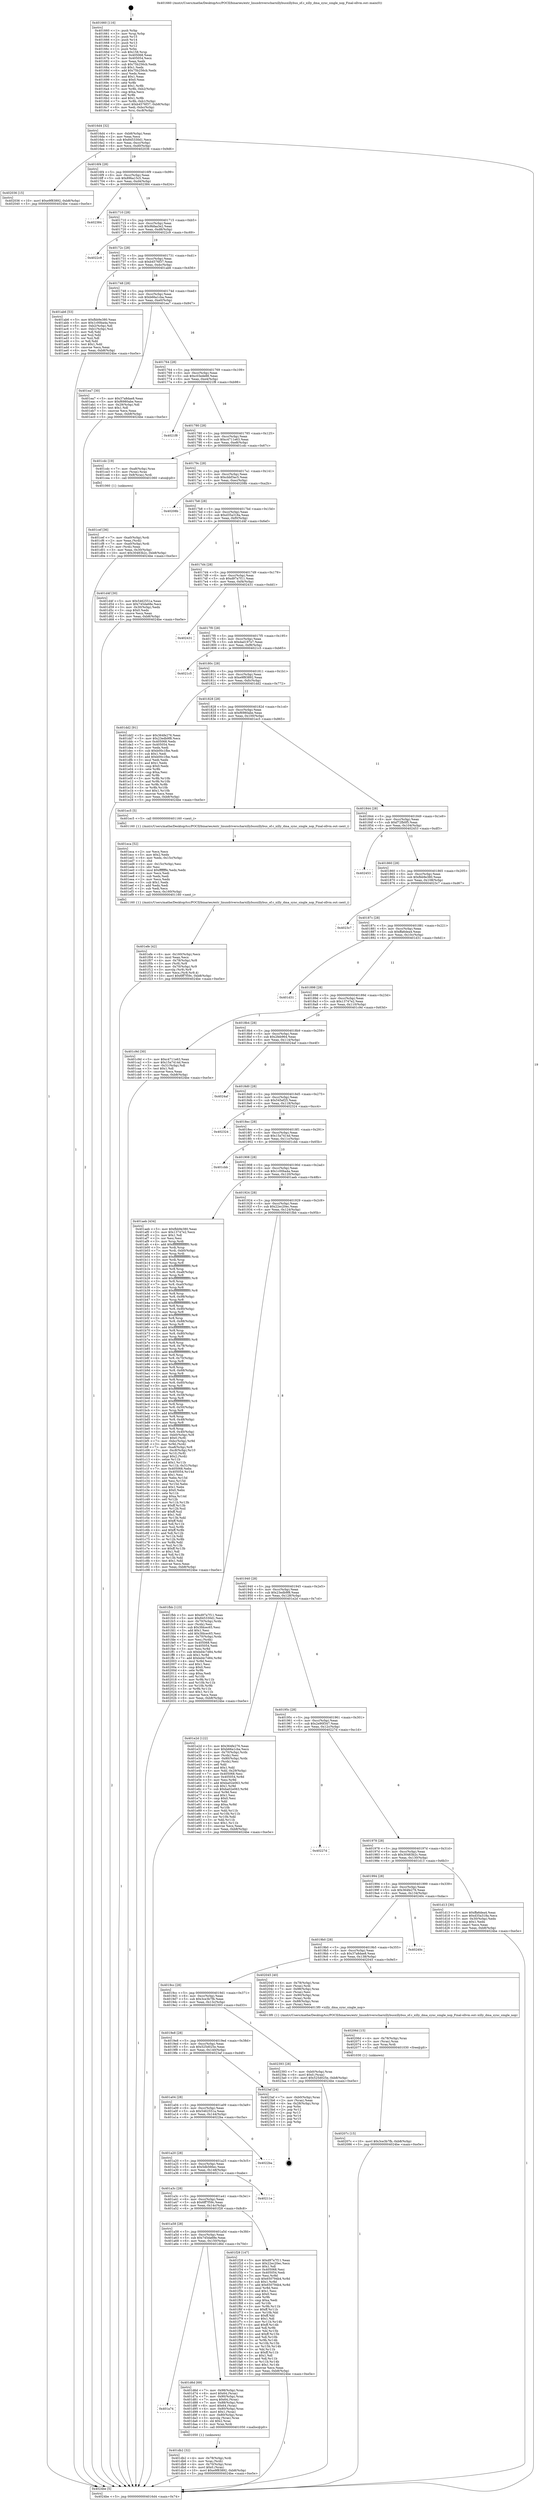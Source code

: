 digraph "0x401660" {
  label = "0x401660 (/mnt/c/Users/mathe/Desktop/tcc/POCII/binaries/extr_linuxdriverscharxillybusxillybus_of.c_xilly_dma_sync_single_nop_Final-ollvm.out::main(0))"
  labelloc = "t"
  node[shape=record]

  Entry [label="",width=0.3,height=0.3,shape=circle,fillcolor=black,style=filled]
  "0x4016d4" [label="{
     0x4016d4 [32]\l
     | [instrs]\l
     &nbsp;&nbsp;0x4016d4 \<+6\>: mov -0xb8(%rbp),%eax\l
     &nbsp;&nbsp;0x4016da \<+2\>: mov %eax,%ecx\l
     &nbsp;&nbsp;0x4016dc \<+6\>: sub $0x845330d1,%ecx\l
     &nbsp;&nbsp;0x4016e2 \<+6\>: mov %eax,-0xcc(%rbp)\l
     &nbsp;&nbsp;0x4016e8 \<+6\>: mov %ecx,-0xd0(%rbp)\l
     &nbsp;&nbsp;0x4016ee \<+6\>: je 0000000000402036 \<main+0x9d6\>\l
  }"]
  "0x402036" [label="{
     0x402036 [15]\l
     | [instrs]\l
     &nbsp;&nbsp;0x402036 \<+10\>: movl $0xe9f83892,-0xb8(%rbp)\l
     &nbsp;&nbsp;0x402040 \<+5\>: jmp 00000000004024be \<main+0xe5e\>\l
  }"]
  "0x4016f4" [label="{
     0x4016f4 [28]\l
     | [instrs]\l
     &nbsp;&nbsp;0x4016f4 \<+5\>: jmp 00000000004016f9 \<main+0x99\>\l
     &nbsp;&nbsp;0x4016f9 \<+6\>: mov -0xcc(%rbp),%eax\l
     &nbsp;&nbsp;0x4016ff \<+5\>: sub $0x89ba15c5,%eax\l
     &nbsp;&nbsp;0x401704 \<+6\>: mov %eax,-0xd4(%rbp)\l
     &nbsp;&nbsp;0x40170a \<+6\>: je 0000000000402384 \<main+0xd24\>\l
  }"]
  Exit [label="",width=0.3,height=0.3,shape=circle,fillcolor=black,style=filled,peripheries=2]
  "0x402384" [label="{
     0x402384\l
  }", style=dashed]
  "0x401710" [label="{
     0x401710 [28]\l
     | [instrs]\l
     &nbsp;&nbsp;0x401710 \<+5\>: jmp 0000000000401715 \<main+0xb5\>\l
     &nbsp;&nbsp;0x401715 \<+6\>: mov -0xcc(%rbp),%eax\l
     &nbsp;&nbsp;0x40171b \<+5\>: sub $0x9bfaa3e2,%eax\l
     &nbsp;&nbsp;0x401720 \<+6\>: mov %eax,-0xd8(%rbp)\l
     &nbsp;&nbsp;0x401726 \<+6\>: je 00000000004022c9 \<main+0xc69\>\l
  }"]
  "0x40207c" [label="{
     0x40207c [15]\l
     | [instrs]\l
     &nbsp;&nbsp;0x40207c \<+10\>: movl $0x3ce3b7fb,-0xb8(%rbp)\l
     &nbsp;&nbsp;0x402086 \<+5\>: jmp 00000000004024be \<main+0xe5e\>\l
  }"]
  "0x4022c9" [label="{
     0x4022c9\l
  }", style=dashed]
  "0x40172c" [label="{
     0x40172c [28]\l
     | [instrs]\l
     &nbsp;&nbsp;0x40172c \<+5\>: jmp 0000000000401731 \<main+0xd1\>\l
     &nbsp;&nbsp;0x401731 \<+6\>: mov -0xcc(%rbp),%eax\l
     &nbsp;&nbsp;0x401737 \<+5\>: sub $0xb4576f37,%eax\l
     &nbsp;&nbsp;0x40173c \<+6\>: mov %eax,-0xdc(%rbp)\l
     &nbsp;&nbsp;0x401742 \<+6\>: je 0000000000401ab6 \<main+0x456\>\l
  }"]
  "0x40206d" [label="{
     0x40206d [15]\l
     | [instrs]\l
     &nbsp;&nbsp;0x40206d \<+4\>: mov -0x78(%rbp),%rax\l
     &nbsp;&nbsp;0x402071 \<+3\>: mov (%rax),%rax\l
     &nbsp;&nbsp;0x402074 \<+3\>: mov %rax,%rdi\l
     &nbsp;&nbsp;0x402077 \<+5\>: call 0000000000401030 \<free@plt\>\l
     | [calls]\l
     &nbsp;&nbsp;0x401030 \{1\} (unknown)\l
  }"]
  "0x401ab6" [label="{
     0x401ab6 [53]\l
     | [instrs]\l
     &nbsp;&nbsp;0x401ab6 \<+5\>: mov $0xfbb9e380,%eax\l
     &nbsp;&nbsp;0x401abb \<+5\>: mov $0x1c00ba4a,%ecx\l
     &nbsp;&nbsp;0x401ac0 \<+6\>: mov -0xb2(%rbp),%dl\l
     &nbsp;&nbsp;0x401ac6 \<+7\>: mov -0xb1(%rbp),%sil\l
     &nbsp;&nbsp;0x401acd \<+3\>: mov %dl,%dil\l
     &nbsp;&nbsp;0x401ad0 \<+3\>: and %sil,%dil\l
     &nbsp;&nbsp;0x401ad3 \<+3\>: xor %sil,%dl\l
     &nbsp;&nbsp;0x401ad6 \<+3\>: or %dl,%dil\l
     &nbsp;&nbsp;0x401ad9 \<+4\>: test $0x1,%dil\l
     &nbsp;&nbsp;0x401add \<+3\>: cmovne %ecx,%eax\l
     &nbsp;&nbsp;0x401ae0 \<+6\>: mov %eax,-0xb8(%rbp)\l
     &nbsp;&nbsp;0x401ae6 \<+5\>: jmp 00000000004024be \<main+0xe5e\>\l
  }"]
  "0x401748" [label="{
     0x401748 [28]\l
     | [instrs]\l
     &nbsp;&nbsp;0x401748 \<+5\>: jmp 000000000040174d \<main+0xed\>\l
     &nbsp;&nbsp;0x40174d \<+6\>: mov -0xcc(%rbp),%eax\l
     &nbsp;&nbsp;0x401753 \<+5\>: sub $0xb66a1cba,%eax\l
     &nbsp;&nbsp;0x401758 \<+6\>: mov %eax,-0xe0(%rbp)\l
     &nbsp;&nbsp;0x40175e \<+6\>: je 0000000000401ea7 \<main+0x847\>\l
  }"]
  "0x4024be" [label="{
     0x4024be [5]\l
     | [instrs]\l
     &nbsp;&nbsp;0x4024be \<+5\>: jmp 00000000004016d4 \<main+0x74\>\l
  }"]
  "0x401660" [label="{
     0x401660 [116]\l
     | [instrs]\l
     &nbsp;&nbsp;0x401660 \<+1\>: push %rbp\l
     &nbsp;&nbsp;0x401661 \<+3\>: mov %rsp,%rbp\l
     &nbsp;&nbsp;0x401664 \<+2\>: push %r15\l
     &nbsp;&nbsp;0x401666 \<+2\>: push %r14\l
     &nbsp;&nbsp;0x401668 \<+2\>: push %r13\l
     &nbsp;&nbsp;0x40166a \<+2\>: push %r12\l
     &nbsp;&nbsp;0x40166c \<+1\>: push %rbx\l
     &nbsp;&nbsp;0x40166d \<+7\>: sub $0x158,%rsp\l
     &nbsp;&nbsp;0x401674 \<+7\>: mov 0x405068,%eax\l
     &nbsp;&nbsp;0x40167b \<+7\>: mov 0x405054,%ecx\l
     &nbsp;&nbsp;0x401682 \<+2\>: mov %eax,%edx\l
     &nbsp;&nbsp;0x401684 \<+6\>: sub $0x75b256cb,%edx\l
     &nbsp;&nbsp;0x40168a \<+3\>: sub $0x1,%edx\l
     &nbsp;&nbsp;0x40168d \<+6\>: add $0x75b256cb,%edx\l
     &nbsp;&nbsp;0x401693 \<+3\>: imul %edx,%eax\l
     &nbsp;&nbsp;0x401696 \<+3\>: and $0x1,%eax\l
     &nbsp;&nbsp;0x401699 \<+3\>: cmp $0x0,%eax\l
     &nbsp;&nbsp;0x40169c \<+4\>: sete %r8b\l
     &nbsp;&nbsp;0x4016a0 \<+4\>: and $0x1,%r8b\l
     &nbsp;&nbsp;0x4016a4 \<+7\>: mov %r8b,-0xb2(%rbp)\l
     &nbsp;&nbsp;0x4016ab \<+3\>: cmp $0xa,%ecx\l
     &nbsp;&nbsp;0x4016ae \<+4\>: setl %r8b\l
     &nbsp;&nbsp;0x4016b2 \<+4\>: and $0x1,%r8b\l
     &nbsp;&nbsp;0x4016b6 \<+7\>: mov %r8b,-0xb1(%rbp)\l
     &nbsp;&nbsp;0x4016bd \<+10\>: movl $0xb4576f37,-0xb8(%rbp)\l
     &nbsp;&nbsp;0x4016c7 \<+6\>: mov %edi,-0xbc(%rbp)\l
     &nbsp;&nbsp;0x4016cd \<+7\>: mov %rsi,-0xc8(%rbp)\l
  }"]
  "0x401efe" [label="{
     0x401efe [42]\l
     | [instrs]\l
     &nbsp;&nbsp;0x401efe \<+6\>: mov -0x160(%rbp),%ecx\l
     &nbsp;&nbsp;0x401f04 \<+3\>: imul %eax,%ecx\l
     &nbsp;&nbsp;0x401f07 \<+4\>: mov -0x78(%rbp),%r8\l
     &nbsp;&nbsp;0x401f0b \<+3\>: mov (%r8),%r8\l
     &nbsp;&nbsp;0x401f0e \<+4\>: mov -0x70(%rbp),%r9\l
     &nbsp;&nbsp;0x401f12 \<+3\>: movslq (%r9),%r9\l
     &nbsp;&nbsp;0x401f15 \<+4\>: mov %ecx,(%r8,%r9,4)\l
     &nbsp;&nbsp;0x401f19 \<+10\>: movl $0x6ff7f59c,-0xb8(%rbp)\l
     &nbsp;&nbsp;0x401f23 \<+5\>: jmp 00000000004024be \<main+0xe5e\>\l
  }"]
  "0x401ea7" [label="{
     0x401ea7 [30]\l
     | [instrs]\l
     &nbsp;&nbsp;0x401ea7 \<+5\>: mov $0x37a8dae8,%eax\l
     &nbsp;&nbsp;0x401eac \<+5\>: mov $0xf6980abe,%ecx\l
     &nbsp;&nbsp;0x401eb1 \<+3\>: mov -0x29(%rbp),%dl\l
     &nbsp;&nbsp;0x401eb4 \<+3\>: test $0x1,%dl\l
     &nbsp;&nbsp;0x401eb7 \<+3\>: cmovne %ecx,%eax\l
     &nbsp;&nbsp;0x401eba \<+6\>: mov %eax,-0xb8(%rbp)\l
     &nbsp;&nbsp;0x401ec0 \<+5\>: jmp 00000000004024be \<main+0xe5e\>\l
  }"]
  "0x401764" [label="{
     0x401764 [28]\l
     | [instrs]\l
     &nbsp;&nbsp;0x401764 \<+5\>: jmp 0000000000401769 \<main+0x109\>\l
     &nbsp;&nbsp;0x401769 \<+6\>: mov -0xcc(%rbp),%eax\l
     &nbsp;&nbsp;0x40176f \<+5\>: sub $0xc03ede88,%eax\l
     &nbsp;&nbsp;0x401774 \<+6\>: mov %eax,-0xe4(%rbp)\l
     &nbsp;&nbsp;0x40177a \<+6\>: je 00000000004021f8 \<main+0xb98\>\l
  }"]
  "0x401eca" [label="{
     0x401eca [52]\l
     | [instrs]\l
     &nbsp;&nbsp;0x401eca \<+2\>: xor %ecx,%ecx\l
     &nbsp;&nbsp;0x401ecc \<+5\>: mov $0x2,%edx\l
     &nbsp;&nbsp;0x401ed1 \<+6\>: mov %edx,-0x15c(%rbp)\l
     &nbsp;&nbsp;0x401ed7 \<+1\>: cltd\l
     &nbsp;&nbsp;0x401ed8 \<+6\>: mov -0x15c(%rbp),%esi\l
     &nbsp;&nbsp;0x401ede \<+2\>: idiv %esi\l
     &nbsp;&nbsp;0x401ee0 \<+6\>: imul $0xfffffffe,%edx,%edx\l
     &nbsp;&nbsp;0x401ee6 \<+2\>: mov %ecx,%edi\l
     &nbsp;&nbsp;0x401ee8 \<+2\>: sub %edx,%edi\l
     &nbsp;&nbsp;0x401eea \<+2\>: mov %ecx,%edx\l
     &nbsp;&nbsp;0x401eec \<+3\>: sub $0x1,%edx\l
     &nbsp;&nbsp;0x401eef \<+2\>: add %edx,%edi\l
     &nbsp;&nbsp;0x401ef1 \<+2\>: sub %edi,%ecx\l
     &nbsp;&nbsp;0x401ef3 \<+6\>: mov %ecx,-0x160(%rbp)\l
     &nbsp;&nbsp;0x401ef9 \<+5\>: call 0000000000401160 \<next_i\>\l
     | [calls]\l
     &nbsp;&nbsp;0x401160 \{1\} (/mnt/c/Users/mathe/Desktop/tcc/POCII/binaries/extr_linuxdriverscharxillybusxillybus_of.c_xilly_dma_sync_single_nop_Final-ollvm.out::next_i)\l
  }"]
  "0x4021f8" [label="{
     0x4021f8\l
  }", style=dashed]
  "0x401780" [label="{
     0x401780 [28]\l
     | [instrs]\l
     &nbsp;&nbsp;0x401780 \<+5\>: jmp 0000000000401785 \<main+0x125\>\l
     &nbsp;&nbsp;0x401785 \<+6\>: mov -0xcc(%rbp),%eax\l
     &nbsp;&nbsp;0x40178b \<+5\>: sub $0xc4711e63,%eax\l
     &nbsp;&nbsp;0x401790 \<+6\>: mov %eax,-0xe8(%rbp)\l
     &nbsp;&nbsp;0x401796 \<+6\>: je 0000000000401cdc \<main+0x67c\>\l
  }"]
  "0x401db2" [label="{
     0x401db2 [32]\l
     | [instrs]\l
     &nbsp;&nbsp;0x401db2 \<+4\>: mov -0x78(%rbp),%rdi\l
     &nbsp;&nbsp;0x401db6 \<+3\>: mov %rax,(%rdi)\l
     &nbsp;&nbsp;0x401db9 \<+4\>: mov -0x70(%rbp),%rax\l
     &nbsp;&nbsp;0x401dbd \<+6\>: movl $0x0,(%rax)\l
     &nbsp;&nbsp;0x401dc3 \<+10\>: movl $0xe9f83892,-0xb8(%rbp)\l
     &nbsp;&nbsp;0x401dcd \<+5\>: jmp 00000000004024be \<main+0xe5e\>\l
  }"]
  "0x401cdc" [label="{
     0x401cdc [19]\l
     | [instrs]\l
     &nbsp;&nbsp;0x401cdc \<+7\>: mov -0xa8(%rbp),%rax\l
     &nbsp;&nbsp;0x401ce3 \<+3\>: mov (%rax),%rax\l
     &nbsp;&nbsp;0x401ce6 \<+4\>: mov 0x8(%rax),%rdi\l
     &nbsp;&nbsp;0x401cea \<+5\>: call 0000000000401060 \<atoi@plt\>\l
     | [calls]\l
     &nbsp;&nbsp;0x401060 \{1\} (unknown)\l
  }"]
  "0x40179c" [label="{
     0x40179c [28]\l
     | [instrs]\l
     &nbsp;&nbsp;0x40179c \<+5\>: jmp 00000000004017a1 \<main+0x141\>\l
     &nbsp;&nbsp;0x4017a1 \<+6\>: mov -0xcc(%rbp),%eax\l
     &nbsp;&nbsp;0x4017a7 \<+5\>: sub $0xcbbf3ac5,%eax\l
     &nbsp;&nbsp;0x4017ac \<+6\>: mov %eax,-0xec(%rbp)\l
     &nbsp;&nbsp;0x4017b2 \<+6\>: je 000000000040208b \<main+0xa2b\>\l
  }"]
  "0x401a74" [label="{
     0x401a74\l
  }", style=dashed]
  "0x40208b" [label="{
     0x40208b\l
  }", style=dashed]
  "0x4017b8" [label="{
     0x4017b8 [28]\l
     | [instrs]\l
     &nbsp;&nbsp;0x4017b8 \<+5\>: jmp 00000000004017bd \<main+0x15d\>\l
     &nbsp;&nbsp;0x4017bd \<+6\>: mov -0xcc(%rbp),%eax\l
     &nbsp;&nbsp;0x4017c3 \<+5\>: sub $0xd35a318a,%eax\l
     &nbsp;&nbsp;0x4017c8 \<+6\>: mov %eax,-0xf0(%rbp)\l
     &nbsp;&nbsp;0x4017ce \<+6\>: je 0000000000401d4f \<main+0x6ef\>\l
  }"]
  "0x401d6d" [label="{
     0x401d6d [69]\l
     | [instrs]\l
     &nbsp;&nbsp;0x401d6d \<+7\>: mov -0x98(%rbp),%rax\l
     &nbsp;&nbsp;0x401d74 \<+6\>: movl $0x64,(%rax)\l
     &nbsp;&nbsp;0x401d7a \<+7\>: mov -0x90(%rbp),%rax\l
     &nbsp;&nbsp;0x401d81 \<+7\>: movq $0x64,(%rax)\l
     &nbsp;&nbsp;0x401d88 \<+7\>: mov -0x88(%rbp),%rax\l
     &nbsp;&nbsp;0x401d8f \<+6\>: movl $0x64,(%rax)\l
     &nbsp;&nbsp;0x401d95 \<+4\>: mov -0x80(%rbp),%rax\l
     &nbsp;&nbsp;0x401d99 \<+6\>: movl $0x1,(%rax)\l
     &nbsp;&nbsp;0x401d9f \<+4\>: mov -0x80(%rbp),%rax\l
     &nbsp;&nbsp;0x401da3 \<+3\>: movslq (%rax),%rax\l
     &nbsp;&nbsp;0x401da6 \<+4\>: shl $0x2,%rax\l
     &nbsp;&nbsp;0x401daa \<+3\>: mov %rax,%rdi\l
     &nbsp;&nbsp;0x401dad \<+5\>: call 0000000000401050 \<malloc@plt\>\l
     | [calls]\l
     &nbsp;&nbsp;0x401050 \{1\} (unknown)\l
  }"]
  "0x401d4f" [label="{
     0x401d4f [30]\l
     | [instrs]\l
     &nbsp;&nbsp;0x401d4f \<+5\>: mov $0x5462551a,%eax\l
     &nbsp;&nbsp;0x401d54 \<+5\>: mov $0x745da68e,%ecx\l
     &nbsp;&nbsp;0x401d59 \<+3\>: mov -0x30(%rbp),%edx\l
     &nbsp;&nbsp;0x401d5c \<+3\>: cmp $0x0,%edx\l
     &nbsp;&nbsp;0x401d5f \<+3\>: cmove %ecx,%eax\l
     &nbsp;&nbsp;0x401d62 \<+6\>: mov %eax,-0xb8(%rbp)\l
     &nbsp;&nbsp;0x401d68 \<+5\>: jmp 00000000004024be \<main+0xe5e\>\l
  }"]
  "0x4017d4" [label="{
     0x4017d4 [28]\l
     | [instrs]\l
     &nbsp;&nbsp;0x4017d4 \<+5\>: jmp 00000000004017d9 \<main+0x179\>\l
     &nbsp;&nbsp;0x4017d9 \<+6\>: mov -0xcc(%rbp),%eax\l
     &nbsp;&nbsp;0x4017df \<+5\>: sub $0xd97a7f11,%eax\l
     &nbsp;&nbsp;0x4017e4 \<+6\>: mov %eax,-0xf4(%rbp)\l
     &nbsp;&nbsp;0x4017ea \<+6\>: je 0000000000402431 \<main+0xdd1\>\l
  }"]
  "0x401a58" [label="{
     0x401a58 [28]\l
     | [instrs]\l
     &nbsp;&nbsp;0x401a58 \<+5\>: jmp 0000000000401a5d \<main+0x3fd\>\l
     &nbsp;&nbsp;0x401a5d \<+6\>: mov -0xcc(%rbp),%eax\l
     &nbsp;&nbsp;0x401a63 \<+5\>: sub $0x745da68e,%eax\l
     &nbsp;&nbsp;0x401a68 \<+6\>: mov %eax,-0x150(%rbp)\l
     &nbsp;&nbsp;0x401a6e \<+6\>: je 0000000000401d6d \<main+0x70d\>\l
  }"]
  "0x402431" [label="{
     0x402431\l
  }", style=dashed]
  "0x4017f0" [label="{
     0x4017f0 [28]\l
     | [instrs]\l
     &nbsp;&nbsp;0x4017f0 \<+5\>: jmp 00000000004017f5 \<main+0x195\>\l
     &nbsp;&nbsp;0x4017f5 \<+6\>: mov -0xcc(%rbp),%eax\l
     &nbsp;&nbsp;0x4017fb \<+5\>: sub $0xdad197e7,%eax\l
     &nbsp;&nbsp;0x401800 \<+6\>: mov %eax,-0xf8(%rbp)\l
     &nbsp;&nbsp;0x401806 \<+6\>: je 00000000004021c5 \<main+0xb65\>\l
  }"]
  "0x401f28" [label="{
     0x401f28 [147]\l
     | [instrs]\l
     &nbsp;&nbsp;0x401f28 \<+5\>: mov $0xd97a7f11,%eax\l
     &nbsp;&nbsp;0x401f2d \<+5\>: mov $0x22ec20ec,%ecx\l
     &nbsp;&nbsp;0x401f32 \<+2\>: mov $0x1,%dl\l
     &nbsp;&nbsp;0x401f34 \<+7\>: mov 0x405068,%esi\l
     &nbsp;&nbsp;0x401f3b \<+7\>: mov 0x405054,%edi\l
     &nbsp;&nbsp;0x401f42 \<+3\>: mov %esi,%r8d\l
     &nbsp;&nbsp;0x401f45 \<+7\>: sub $0x650794b4,%r8d\l
     &nbsp;&nbsp;0x401f4c \<+4\>: sub $0x1,%r8d\l
     &nbsp;&nbsp;0x401f50 \<+7\>: add $0x650794b4,%r8d\l
     &nbsp;&nbsp;0x401f57 \<+4\>: imul %r8d,%esi\l
     &nbsp;&nbsp;0x401f5b \<+3\>: and $0x1,%esi\l
     &nbsp;&nbsp;0x401f5e \<+3\>: cmp $0x0,%esi\l
     &nbsp;&nbsp;0x401f61 \<+4\>: sete %r9b\l
     &nbsp;&nbsp;0x401f65 \<+3\>: cmp $0xa,%edi\l
     &nbsp;&nbsp;0x401f68 \<+4\>: setl %r10b\l
     &nbsp;&nbsp;0x401f6c \<+3\>: mov %r9b,%r11b\l
     &nbsp;&nbsp;0x401f6f \<+4\>: xor $0xff,%r11b\l
     &nbsp;&nbsp;0x401f73 \<+3\>: mov %r10b,%bl\l
     &nbsp;&nbsp;0x401f76 \<+3\>: xor $0xff,%bl\l
     &nbsp;&nbsp;0x401f79 \<+3\>: xor $0x1,%dl\l
     &nbsp;&nbsp;0x401f7c \<+3\>: mov %r11b,%r14b\l
     &nbsp;&nbsp;0x401f7f \<+4\>: and $0xff,%r14b\l
     &nbsp;&nbsp;0x401f83 \<+3\>: and %dl,%r9b\l
     &nbsp;&nbsp;0x401f86 \<+3\>: mov %bl,%r15b\l
     &nbsp;&nbsp;0x401f89 \<+4\>: and $0xff,%r15b\l
     &nbsp;&nbsp;0x401f8d \<+3\>: and %dl,%r10b\l
     &nbsp;&nbsp;0x401f90 \<+3\>: or %r9b,%r14b\l
     &nbsp;&nbsp;0x401f93 \<+3\>: or %r10b,%r15b\l
     &nbsp;&nbsp;0x401f96 \<+3\>: xor %r15b,%r14b\l
     &nbsp;&nbsp;0x401f99 \<+3\>: or %bl,%r11b\l
     &nbsp;&nbsp;0x401f9c \<+4\>: xor $0xff,%r11b\l
     &nbsp;&nbsp;0x401fa0 \<+3\>: or $0x1,%dl\l
     &nbsp;&nbsp;0x401fa3 \<+3\>: and %dl,%r11b\l
     &nbsp;&nbsp;0x401fa6 \<+3\>: or %r11b,%r14b\l
     &nbsp;&nbsp;0x401fa9 \<+4\>: test $0x1,%r14b\l
     &nbsp;&nbsp;0x401fad \<+3\>: cmovne %ecx,%eax\l
     &nbsp;&nbsp;0x401fb0 \<+6\>: mov %eax,-0xb8(%rbp)\l
     &nbsp;&nbsp;0x401fb6 \<+5\>: jmp 00000000004024be \<main+0xe5e\>\l
  }"]
  "0x4021c5" [label="{
     0x4021c5\l
  }", style=dashed]
  "0x40180c" [label="{
     0x40180c [28]\l
     | [instrs]\l
     &nbsp;&nbsp;0x40180c \<+5\>: jmp 0000000000401811 \<main+0x1b1\>\l
     &nbsp;&nbsp;0x401811 \<+6\>: mov -0xcc(%rbp),%eax\l
     &nbsp;&nbsp;0x401817 \<+5\>: sub $0xe9f83892,%eax\l
     &nbsp;&nbsp;0x40181c \<+6\>: mov %eax,-0xfc(%rbp)\l
     &nbsp;&nbsp;0x401822 \<+6\>: je 0000000000401dd2 \<main+0x772\>\l
  }"]
  "0x401a3c" [label="{
     0x401a3c [28]\l
     | [instrs]\l
     &nbsp;&nbsp;0x401a3c \<+5\>: jmp 0000000000401a41 \<main+0x3e1\>\l
     &nbsp;&nbsp;0x401a41 \<+6\>: mov -0xcc(%rbp),%eax\l
     &nbsp;&nbsp;0x401a47 \<+5\>: sub $0x6ff7f59c,%eax\l
     &nbsp;&nbsp;0x401a4c \<+6\>: mov %eax,-0x14c(%rbp)\l
     &nbsp;&nbsp;0x401a52 \<+6\>: je 0000000000401f28 \<main+0x8c8\>\l
  }"]
  "0x401dd2" [label="{
     0x401dd2 [91]\l
     | [instrs]\l
     &nbsp;&nbsp;0x401dd2 \<+5\>: mov $0x364fe276,%eax\l
     &nbsp;&nbsp;0x401dd7 \<+5\>: mov $0x23edb9f8,%ecx\l
     &nbsp;&nbsp;0x401ddc \<+7\>: mov 0x405068,%edx\l
     &nbsp;&nbsp;0x401de3 \<+7\>: mov 0x405054,%esi\l
     &nbsp;&nbsp;0x401dea \<+2\>: mov %edx,%edi\l
     &nbsp;&nbsp;0x401dec \<+6\>: sub $0xb00c1fbe,%edi\l
     &nbsp;&nbsp;0x401df2 \<+3\>: sub $0x1,%edi\l
     &nbsp;&nbsp;0x401df5 \<+6\>: add $0xb00c1fbe,%edi\l
     &nbsp;&nbsp;0x401dfb \<+3\>: imul %edi,%edx\l
     &nbsp;&nbsp;0x401dfe \<+3\>: and $0x1,%edx\l
     &nbsp;&nbsp;0x401e01 \<+3\>: cmp $0x0,%edx\l
     &nbsp;&nbsp;0x401e04 \<+4\>: sete %r8b\l
     &nbsp;&nbsp;0x401e08 \<+3\>: cmp $0xa,%esi\l
     &nbsp;&nbsp;0x401e0b \<+4\>: setl %r9b\l
     &nbsp;&nbsp;0x401e0f \<+3\>: mov %r8b,%r10b\l
     &nbsp;&nbsp;0x401e12 \<+3\>: and %r9b,%r10b\l
     &nbsp;&nbsp;0x401e15 \<+3\>: xor %r9b,%r8b\l
     &nbsp;&nbsp;0x401e18 \<+3\>: or %r8b,%r10b\l
     &nbsp;&nbsp;0x401e1b \<+4\>: test $0x1,%r10b\l
     &nbsp;&nbsp;0x401e1f \<+3\>: cmovne %ecx,%eax\l
     &nbsp;&nbsp;0x401e22 \<+6\>: mov %eax,-0xb8(%rbp)\l
     &nbsp;&nbsp;0x401e28 \<+5\>: jmp 00000000004024be \<main+0xe5e\>\l
  }"]
  "0x401828" [label="{
     0x401828 [28]\l
     | [instrs]\l
     &nbsp;&nbsp;0x401828 \<+5\>: jmp 000000000040182d \<main+0x1cd\>\l
     &nbsp;&nbsp;0x40182d \<+6\>: mov -0xcc(%rbp),%eax\l
     &nbsp;&nbsp;0x401833 \<+5\>: sub $0xf6980abe,%eax\l
     &nbsp;&nbsp;0x401838 \<+6\>: mov %eax,-0x100(%rbp)\l
     &nbsp;&nbsp;0x40183e \<+6\>: je 0000000000401ec5 \<main+0x865\>\l
  }"]
  "0x40211e" [label="{
     0x40211e\l
  }", style=dashed]
  "0x401ec5" [label="{
     0x401ec5 [5]\l
     | [instrs]\l
     &nbsp;&nbsp;0x401ec5 \<+5\>: call 0000000000401160 \<next_i\>\l
     | [calls]\l
     &nbsp;&nbsp;0x401160 \{1\} (/mnt/c/Users/mathe/Desktop/tcc/POCII/binaries/extr_linuxdriverscharxillybusxillybus_of.c_xilly_dma_sync_single_nop_Final-ollvm.out::next_i)\l
  }"]
  "0x401844" [label="{
     0x401844 [28]\l
     | [instrs]\l
     &nbsp;&nbsp;0x401844 \<+5\>: jmp 0000000000401849 \<main+0x1e9\>\l
     &nbsp;&nbsp;0x401849 \<+6\>: mov -0xcc(%rbp),%eax\l
     &nbsp;&nbsp;0x40184f \<+5\>: sub $0xf72fb0f5,%eax\l
     &nbsp;&nbsp;0x401854 \<+6\>: mov %eax,-0x104(%rbp)\l
     &nbsp;&nbsp;0x40185a \<+6\>: je 0000000000402453 \<main+0xdf3\>\l
  }"]
  "0x401a20" [label="{
     0x401a20 [28]\l
     | [instrs]\l
     &nbsp;&nbsp;0x401a20 \<+5\>: jmp 0000000000401a25 \<main+0x3c5\>\l
     &nbsp;&nbsp;0x401a25 \<+6\>: mov -0xcc(%rbp),%eax\l
     &nbsp;&nbsp;0x401a2b \<+5\>: sub $0x5db566ec,%eax\l
     &nbsp;&nbsp;0x401a30 \<+6\>: mov %eax,-0x148(%rbp)\l
     &nbsp;&nbsp;0x401a36 \<+6\>: je 000000000040211e \<main+0xabe\>\l
  }"]
  "0x402453" [label="{
     0x402453\l
  }", style=dashed]
  "0x401860" [label="{
     0x401860 [28]\l
     | [instrs]\l
     &nbsp;&nbsp;0x401860 \<+5\>: jmp 0000000000401865 \<main+0x205\>\l
     &nbsp;&nbsp;0x401865 \<+6\>: mov -0xcc(%rbp),%eax\l
     &nbsp;&nbsp;0x40186b \<+5\>: sub $0xfbb9e380,%eax\l
     &nbsp;&nbsp;0x401870 \<+6\>: mov %eax,-0x108(%rbp)\l
     &nbsp;&nbsp;0x401876 \<+6\>: je 00000000004023c7 \<main+0xd67\>\l
  }"]
  "0x4022ba" [label="{
     0x4022ba\l
  }", style=dashed]
  "0x4023c7" [label="{
     0x4023c7\l
  }", style=dashed]
  "0x40187c" [label="{
     0x40187c [28]\l
     | [instrs]\l
     &nbsp;&nbsp;0x40187c \<+5\>: jmp 0000000000401881 \<main+0x221\>\l
     &nbsp;&nbsp;0x401881 \<+6\>: mov -0xcc(%rbp),%eax\l
     &nbsp;&nbsp;0x401887 \<+5\>: sub $0xffa6dea4,%eax\l
     &nbsp;&nbsp;0x40188c \<+6\>: mov %eax,-0x10c(%rbp)\l
     &nbsp;&nbsp;0x401892 \<+6\>: je 0000000000401d31 \<main+0x6d1\>\l
  }"]
  "0x401a04" [label="{
     0x401a04 [28]\l
     | [instrs]\l
     &nbsp;&nbsp;0x401a04 \<+5\>: jmp 0000000000401a09 \<main+0x3a9\>\l
     &nbsp;&nbsp;0x401a09 \<+6\>: mov -0xcc(%rbp),%eax\l
     &nbsp;&nbsp;0x401a0f \<+5\>: sub $0x5462551a,%eax\l
     &nbsp;&nbsp;0x401a14 \<+6\>: mov %eax,-0x144(%rbp)\l
     &nbsp;&nbsp;0x401a1a \<+6\>: je 00000000004022ba \<main+0xc5a\>\l
  }"]
  "0x401d31" [label="{
     0x401d31\l
  }", style=dashed]
  "0x401898" [label="{
     0x401898 [28]\l
     | [instrs]\l
     &nbsp;&nbsp;0x401898 \<+5\>: jmp 000000000040189d \<main+0x23d\>\l
     &nbsp;&nbsp;0x40189d \<+6\>: mov -0xcc(%rbp),%eax\l
     &nbsp;&nbsp;0x4018a3 \<+5\>: sub $0x13747e2,%eax\l
     &nbsp;&nbsp;0x4018a8 \<+6\>: mov %eax,-0x110(%rbp)\l
     &nbsp;&nbsp;0x4018ae \<+6\>: je 0000000000401c9d \<main+0x63d\>\l
  }"]
  "0x4023af" [label="{
     0x4023af [24]\l
     | [instrs]\l
     &nbsp;&nbsp;0x4023af \<+7\>: mov -0xb0(%rbp),%rax\l
     &nbsp;&nbsp;0x4023b6 \<+2\>: mov (%rax),%eax\l
     &nbsp;&nbsp;0x4023b8 \<+4\>: lea -0x28(%rbp),%rsp\l
     &nbsp;&nbsp;0x4023bc \<+1\>: pop %rbx\l
     &nbsp;&nbsp;0x4023bd \<+2\>: pop %r12\l
     &nbsp;&nbsp;0x4023bf \<+2\>: pop %r13\l
     &nbsp;&nbsp;0x4023c1 \<+2\>: pop %r14\l
     &nbsp;&nbsp;0x4023c3 \<+2\>: pop %r15\l
     &nbsp;&nbsp;0x4023c5 \<+1\>: pop %rbp\l
     &nbsp;&nbsp;0x4023c6 \<+1\>: ret\l
  }"]
  "0x401c9d" [label="{
     0x401c9d [30]\l
     | [instrs]\l
     &nbsp;&nbsp;0x401c9d \<+5\>: mov $0xc4711e63,%eax\l
     &nbsp;&nbsp;0x401ca2 \<+5\>: mov $0x15a7414d,%ecx\l
     &nbsp;&nbsp;0x401ca7 \<+3\>: mov -0x31(%rbp),%dl\l
     &nbsp;&nbsp;0x401caa \<+3\>: test $0x1,%dl\l
     &nbsp;&nbsp;0x401cad \<+3\>: cmovne %ecx,%eax\l
     &nbsp;&nbsp;0x401cb0 \<+6\>: mov %eax,-0xb8(%rbp)\l
     &nbsp;&nbsp;0x401cb6 \<+5\>: jmp 00000000004024be \<main+0xe5e\>\l
  }"]
  "0x4018b4" [label="{
     0x4018b4 [28]\l
     | [instrs]\l
     &nbsp;&nbsp;0x4018b4 \<+5\>: jmp 00000000004018b9 \<main+0x259\>\l
     &nbsp;&nbsp;0x4018b9 \<+6\>: mov -0xcc(%rbp),%eax\l
     &nbsp;&nbsp;0x4018bf \<+5\>: sub $0x2feb964,%eax\l
     &nbsp;&nbsp;0x4018c4 \<+6\>: mov %eax,-0x114(%rbp)\l
     &nbsp;&nbsp;0x4018ca \<+6\>: je 00000000004024af \<main+0xe4f\>\l
  }"]
  "0x4019e8" [label="{
     0x4019e8 [28]\l
     | [instrs]\l
     &nbsp;&nbsp;0x4019e8 \<+5\>: jmp 00000000004019ed \<main+0x38d\>\l
     &nbsp;&nbsp;0x4019ed \<+6\>: mov -0xcc(%rbp),%eax\l
     &nbsp;&nbsp;0x4019f3 \<+5\>: sub $0x525d025e,%eax\l
     &nbsp;&nbsp;0x4019f8 \<+6\>: mov %eax,-0x140(%rbp)\l
     &nbsp;&nbsp;0x4019fe \<+6\>: je 00000000004023af \<main+0xd4f\>\l
  }"]
  "0x4024af" [label="{
     0x4024af\l
  }", style=dashed]
  "0x4018d0" [label="{
     0x4018d0 [28]\l
     | [instrs]\l
     &nbsp;&nbsp;0x4018d0 \<+5\>: jmp 00000000004018d5 \<main+0x275\>\l
     &nbsp;&nbsp;0x4018d5 \<+6\>: mov -0xcc(%rbp),%eax\l
     &nbsp;&nbsp;0x4018db \<+5\>: sub $0x545ef25,%eax\l
     &nbsp;&nbsp;0x4018e0 \<+6\>: mov %eax,-0x118(%rbp)\l
     &nbsp;&nbsp;0x4018e6 \<+6\>: je 0000000000402324 \<main+0xcc4\>\l
  }"]
  "0x402393" [label="{
     0x402393 [28]\l
     | [instrs]\l
     &nbsp;&nbsp;0x402393 \<+7\>: mov -0xb0(%rbp),%rax\l
     &nbsp;&nbsp;0x40239a \<+6\>: movl $0x0,(%rax)\l
     &nbsp;&nbsp;0x4023a0 \<+10\>: movl $0x525d025e,-0xb8(%rbp)\l
     &nbsp;&nbsp;0x4023aa \<+5\>: jmp 00000000004024be \<main+0xe5e\>\l
  }"]
  "0x402324" [label="{
     0x402324\l
  }", style=dashed]
  "0x4018ec" [label="{
     0x4018ec [28]\l
     | [instrs]\l
     &nbsp;&nbsp;0x4018ec \<+5\>: jmp 00000000004018f1 \<main+0x291\>\l
     &nbsp;&nbsp;0x4018f1 \<+6\>: mov -0xcc(%rbp),%eax\l
     &nbsp;&nbsp;0x4018f7 \<+5\>: sub $0x15a7414d,%eax\l
     &nbsp;&nbsp;0x4018fc \<+6\>: mov %eax,-0x11c(%rbp)\l
     &nbsp;&nbsp;0x401902 \<+6\>: je 0000000000401cbb \<main+0x65b\>\l
  }"]
  "0x4019cc" [label="{
     0x4019cc [28]\l
     | [instrs]\l
     &nbsp;&nbsp;0x4019cc \<+5\>: jmp 00000000004019d1 \<main+0x371\>\l
     &nbsp;&nbsp;0x4019d1 \<+6\>: mov -0xcc(%rbp),%eax\l
     &nbsp;&nbsp;0x4019d7 \<+5\>: sub $0x3ce3b7fb,%eax\l
     &nbsp;&nbsp;0x4019dc \<+6\>: mov %eax,-0x13c(%rbp)\l
     &nbsp;&nbsp;0x4019e2 \<+6\>: je 0000000000402393 \<main+0xd33\>\l
  }"]
  "0x401cbb" [label="{
     0x401cbb\l
  }", style=dashed]
  "0x401908" [label="{
     0x401908 [28]\l
     | [instrs]\l
     &nbsp;&nbsp;0x401908 \<+5\>: jmp 000000000040190d \<main+0x2ad\>\l
     &nbsp;&nbsp;0x40190d \<+6\>: mov -0xcc(%rbp),%eax\l
     &nbsp;&nbsp;0x401913 \<+5\>: sub $0x1c00ba4a,%eax\l
     &nbsp;&nbsp;0x401918 \<+6\>: mov %eax,-0x120(%rbp)\l
     &nbsp;&nbsp;0x40191e \<+6\>: je 0000000000401aeb \<main+0x48b\>\l
  }"]
  "0x402045" [label="{
     0x402045 [40]\l
     | [instrs]\l
     &nbsp;&nbsp;0x402045 \<+4\>: mov -0x78(%rbp),%rax\l
     &nbsp;&nbsp;0x402049 \<+3\>: mov (%rax),%rdi\l
     &nbsp;&nbsp;0x40204c \<+7\>: mov -0x98(%rbp),%rax\l
     &nbsp;&nbsp;0x402053 \<+2\>: mov (%rax),%esi\l
     &nbsp;&nbsp;0x402055 \<+7\>: mov -0x90(%rbp),%rax\l
     &nbsp;&nbsp;0x40205c \<+3\>: mov (%rax),%rdx\l
     &nbsp;&nbsp;0x40205f \<+7\>: mov -0x88(%rbp),%rax\l
     &nbsp;&nbsp;0x402066 \<+2\>: mov (%rax),%ecx\l
     &nbsp;&nbsp;0x402068 \<+5\>: call 00000000004013f0 \<xilly_dma_sync_single_nop\>\l
     | [calls]\l
     &nbsp;&nbsp;0x4013f0 \{1\} (/mnt/c/Users/mathe/Desktop/tcc/POCII/binaries/extr_linuxdriverscharxillybusxillybus_of.c_xilly_dma_sync_single_nop_Final-ollvm.out::xilly_dma_sync_single_nop)\l
  }"]
  "0x401aeb" [label="{
     0x401aeb [434]\l
     | [instrs]\l
     &nbsp;&nbsp;0x401aeb \<+5\>: mov $0xfbb9e380,%eax\l
     &nbsp;&nbsp;0x401af0 \<+5\>: mov $0x13747e2,%ecx\l
     &nbsp;&nbsp;0x401af5 \<+2\>: mov $0x1,%dl\l
     &nbsp;&nbsp;0x401af7 \<+2\>: xor %esi,%esi\l
     &nbsp;&nbsp;0x401af9 \<+3\>: mov %rsp,%rdi\l
     &nbsp;&nbsp;0x401afc \<+4\>: add $0xfffffffffffffff0,%rdi\l
     &nbsp;&nbsp;0x401b00 \<+3\>: mov %rdi,%rsp\l
     &nbsp;&nbsp;0x401b03 \<+7\>: mov %rdi,-0xb0(%rbp)\l
     &nbsp;&nbsp;0x401b0a \<+3\>: mov %rsp,%rdi\l
     &nbsp;&nbsp;0x401b0d \<+4\>: add $0xfffffffffffffff0,%rdi\l
     &nbsp;&nbsp;0x401b11 \<+3\>: mov %rdi,%rsp\l
     &nbsp;&nbsp;0x401b14 \<+3\>: mov %rsp,%r8\l
     &nbsp;&nbsp;0x401b17 \<+4\>: add $0xfffffffffffffff0,%r8\l
     &nbsp;&nbsp;0x401b1b \<+3\>: mov %r8,%rsp\l
     &nbsp;&nbsp;0x401b1e \<+7\>: mov %r8,-0xa8(%rbp)\l
     &nbsp;&nbsp;0x401b25 \<+3\>: mov %rsp,%r8\l
     &nbsp;&nbsp;0x401b28 \<+4\>: add $0xfffffffffffffff0,%r8\l
     &nbsp;&nbsp;0x401b2c \<+3\>: mov %r8,%rsp\l
     &nbsp;&nbsp;0x401b2f \<+7\>: mov %r8,-0xa0(%rbp)\l
     &nbsp;&nbsp;0x401b36 \<+3\>: mov %rsp,%r8\l
     &nbsp;&nbsp;0x401b39 \<+4\>: add $0xfffffffffffffff0,%r8\l
     &nbsp;&nbsp;0x401b3d \<+3\>: mov %r8,%rsp\l
     &nbsp;&nbsp;0x401b40 \<+7\>: mov %r8,-0x98(%rbp)\l
     &nbsp;&nbsp;0x401b47 \<+3\>: mov %rsp,%r8\l
     &nbsp;&nbsp;0x401b4a \<+4\>: add $0xfffffffffffffff0,%r8\l
     &nbsp;&nbsp;0x401b4e \<+3\>: mov %r8,%rsp\l
     &nbsp;&nbsp;0x401b51 \<+7\>: mov %r8,-0x90(%rbp)\l
     &nbsp;&nbsp;0x401b58 \<+3\>: mov %rsp,%r8\l
     &nbsp;&nbsp;0x401b5b \<+4\>: add $0xfffffffffffffff0,%r8\l
     &nbsp;&nbsp;0x401b5f \<+3\>: mov %r8,%rsp\l
     &nbsp;&nbsp;0x401b62 \<+7\>: mov %r8,-0x88(%rbp)\l
     &nbsp;&nbsp;0x401b69 \<+3\>: mov %rsp,%r8\l
     &nbsp;&nbsp;0x401b6c \<+4\>: add $0xfffffffffffffff0,%r8\l
     &nbsp;&nbsp;0x401b70 \<+3\>: mov %r8,%rsp\l
     &nbsp;&nbsp;0x401b73 \<+4\>: mov %r8,-0x80(%rbp)\l
     &nbsp;&nbsp;0x401b77 \<+3\>: mov %rsp,%r8\l
     &nbsp;&nbsp;0x401b7a \<+4\>: add $0xfffffffffffffff0,%r8\l
     &nbsp;&nbsp;0x401b7e \<+3\>: mov %r8,%rsp\l
     &nbsp;&nbsp;0x401b81 \<+4\>: mov %r8,-0x78(%rbp)\l
     &nbsp;&nbsp;0x401b85 \<+3\>: mov %rsp,%r8\l
     &nbsp;&nbsp;0x401b88 \<+4\>: add $0xfffffffffffffff0,%r8\l
     &nbsp;&nbsp;0x401b8c \<+3\>: mov %r8,%rsp\l
     &nbsp;&nbsp;0x401b8f \<+4\>: mov %r8,-0x70(%rbp)\l
     &nbsp;&nbsp;0x401b93 \<+3\>: mov %rsp,%r8\l
     &nbsp;&nbsp;0x401b96 \<+4\>: add $0xfffffffffffffff0,%r8\l
     &nbsp;&nbsp;0x401b9a \<+3\>: mov %r8,%rsp\l
     &nbsp;&nbsp;0x401b9d \<+4\>: mov %r8,-0x68(%rbp)\l
     &nbsp;&nbsp;0x401ba1 \<+3\>: mov %rsp,%r8\l
     &nbsp;&nbsp;0x401ba4 \<+4\>: add $0xfffffffffffffff0,%r8\l
     &nbsp;&nbsp;0x401ba8 \<+3\>: mov %r8,%rsp\l
     &nbsp;&nbsp;0x401bab \<+4\>: mov %r8,-0x60(%rbp)\l
     &nbsp;&nbsp;0x401baf \<+3\>: mov %rsp,%r8\l
     &nbsp;&nbsp;0x401bb2 \<+4\>: add $0xfffffffffffffff0,%r8\l
     &nbsp;&nbsp;0x401bb6 \<+3\>: mov %r8,%rsp\l
     &nbsp;&nbsp;0x401bb9 \<+4\>: mov %r8,-0x58(%rbp)\l
     &nbsp;&nbsp;0x401bbd \<+3\>: mov %rsp,%r8\l
     &nbsp;&nbsp;0x401bc0 \<+4\>: add $0xfffffffffffffff0,%r8\l
     &nbsp;&nbsp;0x401bc4 \<+3\>: mov %r8,%rsp\l
     &nbsp;&nbsp;0x401bc7 \<+4\>: mov %r8,-0x50(%rbp)\l
     &nbsp;&nbsp;0x401bcb \<+3\>: mov %rsp,%r8\l
     &nbsp;&nbsp;0x401bce \<+4\>: add $0xfffffffffffffff0,%r8\l
     &nbsp;&nbsp;0x401bd2 \<+3\>: mov %r8,%rsp\l
     &nbsp;&nbsp;0x401bd5 \<+4\>: mov %r8,-0x48(%rbp)\l
     &nbsp;&nbsp;0x401bd9 \<+3\>: mov %rsp,%r8\l
     &nbsp;&nbsp;0x401bdc \<+4\>: add $0xfffffffffffffff0,%r8\l
     &nbsp;&nbsp;0x401be0 \<+3\>: mov %r8,%rsp\l
     &nbsp;&nbsp;0x401be3 \<+4\>: mov %r8,-0x40(%rbp)\l
     &nbsp;&nbsp;0x401be7 \<+7\>: mov -0xb0(%rbp),%r8\l
     &nbsp;&nbsp;0x401bee \<+7\>: movl $0x0,(%r8)\l
     &nbsp;&nbsp;0x401bf5 \<+7\>: mov -0xbc(%rbp),%r9d\l
     &nbsp;&nbsp;0x401bfc \<+3\>: mov %r9d,(%rdi)\l
     &nbsp;&nbsp;0x401bff \<+7\>: mov -0xa8(%rbp),%r8\l
     &nbsp;&nbsp;0x401c06 \<+7\>: mov -0xc8(%rbp),%r10\l
     &nbsp;&nbsp;0x401c0d \<+3\>: mov %r10,(%r8)\l
     &nbsp;&nbsp;0x401c10 \<+3\>: cmpl $0x2,(%rdi)\l
     &nbsp;&nbsp;0x401c13 \<+4\>: setne %r11b\l
     &nbsp;&nbsp;0x401c17 \<+4\>: and $0x1,%r11b\l
     &nbsp;&nbsp;0x401c1b \<+4\>: mov %r11b,-0x31(%rbp)\l
     &nbsp;&nbsp;0x401c1f \<+7\>: mov 0x405068,%ebx\l
     &nbsp;&nbsp;0x401c26 \<+8\>: mov 0x405054,%r14d\l
     &nbsp;&nbsp;0x401c2e \<+3\>: sub $0x1,%esi\l
     &nbsp;&nbsp;0x401c31 \<+3\>: mov %ebx,%r15d\l
     &nbsp;&nbsp;0x401c34 \<+3\>: add %esi,%r15d\l
     &nbsp;&nbsp;0x401c37 \<+4\>: imul %r15d,%ebx\l
     &nbsp;&nbsp;0x401c3b \<+3\>: and $0x1,%ebx\l
     &nbsp;&nbsp;0x401c3e \<+3\>: cmp $0x0,%ebx\l
     &nbsp;&nbsp;0x401c41 \<+4\>: sete %r11b\l
     &nbsp;&nbsp;0x401c45 \<+4\>: cmp $0xa,%r14d\l
     &nbsp;&nbsp;0x401c49 \<+4\>: setl %r12b\l
     &nbsp;&nbsp;0x401c4d \<+3\>: mov %r11b,%r13b\l
     &nbsp;&nbsp;0x401c50 \<+4\>: xor $0xff,%r13b\l
     &nbsp;&nbsp;0x401c54 \<+3\>: mov %r12b,%sil\l
     &nbsp;&nbsp;0x401c57 \<+4\>: xor $0xff,%sil\l
     &nbsp;&nbsp;0x401c5b \<+3\>: xor $0x1,%dl\l
     &nbsp;&nbsp;0x401c5e \<+3\>: mov %r13b,%dil\l
     &nbsp;&nbsp;0x401c61 \<+4\>: and $0xff,%dil\l
     &nbsp;&nbsp;0x401c65 \<+3\>: and %dl,%r11b\l
     &nbsp;&nbsp;0x401c68 \<+3\>: mov %sil,%r8b\l
     &nbsp;&nbsp;0x401c6b \<+4\>: and $0xff,%r8b\l
     &nbsp;&nbsp;0x401c6f \<+3\>: and %dl,%r12b\l
     &nbsp;&nbsp;0x401c72 \<+3\>: or %r11b,%dil\l
     &nbsp;&nbsp;0x401c75 \<+3\>: or %r12b,%r8b\l
     &nbsp;&nbsp;0x401c78 \<+3\>: xor %r8b,%dil\l
     &nbsp;&nbsp;0x401c7b \<+3\>: or %sil,%r13b\l
     &nbsp;&nbsp;0x401c7e \<+4\>: xor $0xff,%r13b\l
     &nbsp;&nbsp;0x401c82 \<+3\>: or $0x1,%dl\l
     &nbsp;&nbsp;0x401c85 \<+3\>: and %dl,%r13b\l
     &nbsp;&nbsp;0x401c88 \<+3\>: or %r13b,%dil\l
     &nbsp;&nbsp;0x401c8b \<+4\>: test $0x1,%dil\l
     &nbsp;&nbsp;0x401c8f \<+3\>: cmovne %ecx,%eax\l
     &nbsp;&nbsp;0x401c92 \<+6\>: mov %eax,-0xb8(%rbp)\l
     &nbsp;&nbsp;0x401c98 \<+5\>: jmp 00000000004024be \<main+0xe5e\>\l
  }"]
  "0x401924" [label="{
     0x401924 [28]\l
     | [instrs]\l
     &nbsp;&nbsp;0x401924 \<+5\>: jmp 0000000000401929 \<main+0x2c9\>\l
     &nbsp;&nbsp;0x401929 \<+6\>: mov -0xcc(%rbp),%eax\l
     &nbsp;&nbsp;0x40192f \<+5\>: sub $0x22ec20ec,%eax\l
     &nbsp;&nbsp;0x401934 \<+6\>: mov %eax,-0x124(%rbp)\l
     &nbsp;&nbsp;0x40193a \<+6\>: je 0000000000401fbb \<main+0x95b\>\l
  }"]
  "0x4019b0" [label="{
     0x4019b0 [28]\l
     | [instrs]\l
     &nbsp;&nbsp;0x4019b0 \<+5\>: jmp 00000000004019b5 \<main+0x355\>\l
     &nbsp;&nbsp;0x4019b5 \<+6\>: mov -0xcc(%rbp),%eax\l
     &nbsp;&nbsp;0x4019bb \<+5\>: sub $0x37a8dae8,%eax\l
     &nbsp;&nbsp;0x4019c0 \<+6\>: mov %eax,-0x138(%rbp)\l
     &nbsp;&nbsp;0x4019c6 \<+6\>: je 0000000000402045 \<main+0x9e5\>\l
  }"]
  "0x401cef" [label="{
     0x401cef [36]\l
     | [instrs]\l
     &nbsp;&nbsp;0x401cef \<+7\>: mov -0xa0(%rbp),%rdi\l
     &nbsp;&nbsp;0x401cf6 \<+2\>: mov %eax,(%rdi)\l
     &nbsp;&nbsp;0x401cf8 \<+7\>: mov -0xa0(%rbp),%rdi\l
     &nbsp;&nbsp;0x401cff \<+2\>: mov (%rdi),%eax\l
     &nbsp;&nbsp;0x401d01 \<+3\>: mov %eax,-0x30(%rbp)\l
     &nbsp;&nbsp;0x401d04 \<+10\>: movl $0x30483b2c,-0xb8(%rbp)\l
     &nbsp;&nbsp;0x401d0e \<+5\>: jmp 00000000004024be \<main+0xe5e\>\l
  }"]
  "0x40240c" [label="{
     0x40240c\l
  }", style=dashed]
  "0x401fbb" [label="{
     0x401fbb [123]\l
     | [instrs]\l
     &nbsp;&nbsp;0x401fbb \<+5\>: mov $0xd97a7f11,%eax\l
     &nbsp;&nbsp;0x401fc0 \<+5\>: mov $0x845330d1,%ecx\l
     &nbsp;&nbsp;0x401fc5 \<+4\>: mov -0x70(%rbp),%rdx\l
     &nbsp;&nbsp;0x401fc9 \<+2\>: mov (%rdx),%esi\l
     &nbsp;&nbsp;0x401fcb \<+6\>: sub $0x3fdcec65,%esi\l
     &nbsp;&nbsp;0x401fd1 \<+3\>: add $0x1,%esi\l
     &nbsp;&nbsp;0x401fd4 \<+6\>: add $0x3fdcec65,%esi\l
     &nbsp;&nbsp;0x401fda \<+4\>: mov -0x70(%rbp),%rdx\l
     &nbsp;&nbsp;0x401fde \<+2\>: mov %esi,(%rdx)\l
     &nbsp;&nbsp;0x401fe0 \<+7\>: mov 0x405068,%esi\l
     &nbsp;&nbsp;0x401fe7 \<+7\>: mov 0x405054,%edi\l
     &nbsp;&nbsp;0x401fee \<+3\>: mov %esi,%r8d\l
     &nbsp;&nbsp;0x401ff1 \<+7\>: sub $0xbd4c7d84,%r8d\l
     &nbsp;&nbsp;0x401ff8 \<+4\>: sub $0x1,%r8d\l
     &nbsp;&nbsp;0x401ffc \<+7\>: add $0xbd4c7d84,%r8d\l
     &nbsp;&nbsp;0x402003 \<+4\>: imul %r8d,%esi\l
     &nbsp;&nbsp;0x402007 \<+3\>: and $0x1,%esi\l
     &nbsp;&nbsp;0x40200a \<+3\>: cmp $0x0,%esi\l
     &nbsp;&nbsp;0x40200d \<+4\>: sete %r9b\l
     &nbsp;&nbsp;0x402011 \<+3\>: cmp $0xa,%edi\l
     &nbsp;&nbsp;0x402014 \<+4\>: setl %r10b\l
     &nbsp;&nbsp;0x402018 \<+3\>: mov %r9b,%r11b\l
     &nbsp;&nbsp;0x40201b \<+3\>: and %r10b,%r11b\l
     &nbsp;&nbsp;0x40201e \<+3\>: xor %r10b,%r9b\l
     &nbsp;&nbsp;0x402021 \<+3\>: or %r9b,%r11b\l
     &nbsp;&nbsp;0x402024 \<+4\>: test $0x1,%r11b\l
     &nbsp;&nbsp;0x402028 \<+3\>: cmovne %ecx,%eax\l
     &nbsp;&nbsp;0x40202b \<+6\>: mov %eax,-0xb8(%rbp)\l
     &nbsp;&nbsp;0x402031 \<+5\>: jmp 00000000004024be \<main+0xe5e\>\l
  }"]
  "0x401940" [label="{
     0x401940 [28]\l
     | [instrs]\l
     &nbsp;&nbsp;0x401940 \<+5\>: jmp 0000000000401945 \<main+0x2e5\>\l
     &nbsp;&nbsp;0x401945 \<+6\>: mov -0xcc(%rbp),%eax\l
     &nbsp;&nbsp;0x40194b \<+5\>: sub $0x23edb9f8,%eax\l
     &nbsp;&nbsp;0x401950 \<+6\>: mov %eax,-0x128(%rbp)\l
     &nbsp;&nbsp;0x401956 \<+6\>: je 0000000000401e2d \<main+0x7cd\>\l
  }"]
  "0x401994" [label="{
     0x401994 [28]\l
     | [instrs]\l
     &nbsp;&nbsp;0x401994 \<+5\>: jmp 0000000000401999 \<main+0x339\>\l
     &nbsp;&nbsp;0x401999 \<+6\>: mov -0xcc(%rbp),%eax\l
     &nbsp;&nbsp;0x40199f \<+5\>: sub $0x364fe276,%eax\l
     &nbsp;&nbsp;0x4019a4 \<+6\>: mov %eax,-0x134(%rbp)\l
     &nbsp;&nbsp;0x4019aa \<+6\>: je 000000000040240c \<main+0xdac\>\l
  }"]
  "0x401e2d" [label="{
     0x401e2d [122]\l
     | [instrs]\l
     &nbsp;&nbsp;0x401e2d \<+5\>: mov $0x364fe276,%eax\l
     &nbsp;&nbsp;0x401e32 \<+5\>: mov $0xb66a1cba,%ecx\l
     &nbsp;&nbsp;0x401e37 \<+4\>: mov -0x70(%rbp),%rdx\l
     &nbsp;&nbsp;0x401e3b \<+2\>: mov (%rdx),%esi\l
     &nbsp;&nbsp;0x401e3d \<+4\>: mov -0x80(%rbp),%rdx\l
     &nbsp;&nbsp;0x401e41 \<+2\>: cmp (%rdx),%esi\l
     &nbsp;&nbsp;0x401e43 \<+4\>: setl %dil\l
     &nbsp;&nbsp;0x401e47 \<+4\>: and $0x1,%dil\l
     &nbsp;&nbsp;0x401e4b \<+4\>: mov %dil,-0x29(%rbp)\l
     &nbsp;&nbsp;0x401e4f \<+7\>: mov 0x405068,%esi\l
     &nbsp;&nbsp;0x401e56 \<+8\>: mov 0x405054,%r8d\l
     &nbsp;&nbsp;0x401e5e \<+3\>: mov %esi,%r9d\l
     &nbsp;&nbsp;0x401e61 \<+7\>: add $0xba02e063,%r9d\l
     &nbsp;&nbsp;0x401e68 \<+4\>: sub $0x1,%r9d\l
     &nbsp;&nbsp;0x401e6c \<+7\>: sub $0xba02e063,%r9d\l
     &nbsp;&nbsp;0x401e73 \<+4\>: imul %r9d,%esi\l
     &nbsp;&nbsp;0x401e77 \<+3\>: and $0x1,%esi\l
     &nbsp;&nbsp;0x401e7a \<+3\>: cmp $0x0,%esi\l
     &nbsp;&nbsp;0x401e7d \<+4\>: sete %dil\l
     &nbsp;&nbsp;0x401e81 \<+4\>: cmp $0xa,%r8d\l
     &nbsp;&nbsp;0x401e85 \<+4\>: setl %r10b\l
     &nbsp;&nbsp;0x401e89 \<+3\>: mov %dil,%r11b\l
     &nbsp;&nbsp;0x401e8c \<+3\>: and %r10b,%r11b\l
     &nbsp;&nbsp;0x401e8f \<+3\>: xor %r10b,%dil\l
     &nbsp;&nbsp;0x401e92 \<+3\>: or %dil,%r11b\l
     &nbsp;&nbsp;0x401e95 \<+4\>: test $0x1,%r11b\l
     &nbsp;&nbsp;0x401e99 \<+3\>: cmovne %ecx,%eax\l
     &nbsp;&nbsp;0x401e9c \<+6\>: mov %eax,-0xb8(%rbp)\l
     &nbsp;&nbsp;0x401ea2 \<+5\>: jmp 00000000004024be \<main+0xe5e\>\l
  }"]
  "0x40195c" [label="{
     0x40195c [28]\l
     | [instrs]\l
     &nbsp;&nbsp;0x40195c \<+5\>: jmp 0000000000401961 \<main+0x301\>\l
     &nbsp;&nbsp;0x401961 \<+6\>: mov -0xcc(%rbp),%eax\l
     &nbsp;&nbsp;0x401967 \<+5\>: sub $0x2e90f347,%eax\l
     &nbsp;&nbsp;0x40196c \<+6\>: mov %eax,-0x12c(%rbp)\l
     &nbsp;&nbsp;0x401972 \<+6\>: je 000000000040227d \<main+0xc1d\>\l
  }"]
  "0x401d13" [label="{
     0x401d13 [30]\l
     | [instrs]\l
     &nbsp;&nbsp;0x401d13 \<+5\>: mov $0xffa6dea4,%eax\l
     &nbsp;&nbsp;0x401d18 \<+5\>: mov $0xd35a318a,%ecx\l
     &nbsp;&nbsp;0x401d1d \<+3\>: mov -0x30(%rbp),%edx\l
     &nbsp;&nbsp;0x401d20 \<+3\>: cmp $0x1,%edx\l
     &nbsp;&nbsp;0x401d23 \<+3\>: cmovl %ecx,%eax\l
     &nbsp;&nbsp;0x401d26 \<+6\>: mov %eax,-0xb8(%rbp)\l
     &nbsp;&nbsp;0x401d2c \<+5\>: jmp 00000000004024be \<main+0xe5e\>\l
  }"]
  "0x40227d" [label="{
     0x40227d\l
  }", style=dashed]
  "0x401978" [label="{
     0x401978 [28]\l
     | [instrs]\l
     &nbsp;&nbsp;0x401978 \<+5\>: jmp 000000000040197d \<main+0x31d\>\l
     &nbsp;&nbsp;0x40197d \<+6\>: mov -0xcc(%rbp),%eax\l
     &nbsp;&nbsp;0x401983 \<+5\>: sub $0x30483b2c,%eax\l
     &nbsp;&nbsp;0x401988 \<+6\>: mov %eax,-0x130(%rbp)\l
     &nbsp;&nbsp;0x40198e \<+6\>: je 0000000000401d13 \<main+0x6b3\>\l
  }"]
  Entry -> "0x401660" [label=" 1"]
  "0x4016d4" -> "0x402036" [label=" 1"]
  "0x4016d4" -> "0x4016f4" [label=" 19"]
  "0x4023af" -> Exit [label=" 1"]
  "0x4016f4" -> "0x402384" [label=" 0"]
  "0x4016f4" -> "0x401710" [label=" 19"]
  "0x402393" -> "0x4024be" [label=" 1"]
  "0x401710" -> "0x4022c9" [label=" 0"]
  "0x401710" -> "0x40172c" [label=" 19"]
  "0x40207c" -> "0x4024be" [label=" 1"]
  "0x40172c" -> "0x401ab6" [label=" 1"]
  "0x40172c" -> "0x401748" [label=" 18"]
  "0x401ab6" -> "0x4024be" [label=" 1"]
  "0x401660" -> "0x4016d4" [label=" 1"]
  "0x4024be" -> "0x4016d4" [label=" 19"]
  "0x40206d" -> "0x40207c" [label=" 1"]
  "0x401748" -> "0x401ea7" [label=" 2"]
  "0x401748" -> "0x401764" [label=" 16"]
  "0x402045" -> "0x40206d" [label=" 1"]
  "0x401764" -> "0x4021f8" [label=" 0"]
  "0x401764" -> "0x401780" [label=" 16"]
  "0x402036" -> "0x4024be" [label=" 1"]
  "0x401780" -> "0x401cdc" [label=" 1"]
  "0x401780" -> "0x40179c" [label=" 15"]
  "0x401fbb" -> "0x4024be" [label=" 1"]
  "0x40179c" -> "0x40208b" [label=" 0"]
  "0x40179c" -> "0x4017b8" [label=" 15"]
  "0x401f28" -> "0x4024be" [label=" 1"]
  "0x4017b8" -> "0x401d4f" [label=" 1"]
  "0x4017b8" -> "0x4017d4" [label=" 14"]
  "0x401efe" -> "0x4024be" [label=" 1"]
  "0x4017d4" -> "0x402431" [label=" 0"]
  "0x4017d4" -> "0x4017f0" [label=" 14"]
  "0x401ec5" -> "0x401eca" [label=" 1"]
  "0x4017f0" -> "0x4021c5" [label=" 0"]
  "0x4017f0" -> "0x40180c" [label=" 14"]
  "0x401ea7" -> "0x4024be" [label=" 2"]
  "0x40180c" -> "0x401dd2" [label=" 2"]
  "0x40180c" -> "0x401828" [label=" 12"]
  "0x401dd2" -> "0x4024be" [label=" 2"]
  "0x401828" -> "0x401ec5" [label=" 1"]
  "0x401828" -> "0x401844" [label=" 11"]
  "0x401db2" -> "0x4024be" [label=" 1"]
  "0x401844" -> "0x402453" [label=" 0"]
  "0x401844" -> "0x401860" [label=" 11"]
  "0x401a58" -> "0x401a74" [label=" 0"]
  "0x401860" -> "0x4023c7" [label=" 0"]
  "0x401860" -> "0x40187c" [label=" 11"]
  "0x401a58" -> "0x401d6d" [label=" 1"]
  "0x40187c" -> "0x401d31" [label=" 0"]
  "0x40187c" -> "0x401898" [label=" 11"]
  "0x401a3c" -> "0x401a58" [label=" 1"]
  "0x401898" -> "0x401c9d" [label=" 1"]
  "0x401898" -> "0x4018b4" [label=" 10"]
  "0x401a3c" -> "0x401f28" [label=" 1"]
  "0x4018b4" -> "0x4024af" [label=" 0"]
  "0x4018b4" -> "0x4018d0" [label=" 10"]
  "0x401a20" -> "0x401a3c" [label=" 2"]
  "0x4018d0" -> "0x402324" [label=" 0"]
  "0x4018d0" -> "0x4018ec" [label=" 10"]
  "0x401a20" -> "0x40211e" [label=" 0"]
  "0x4018ec" -> "0x401cbb" [label=" 0"]
  "0x4018ec" -> "0x401908" [label=" 10"]
  "0x401a04" -> "0x401a20" [label=" 2"]
  "0x401908" -> "0x401aeb" [label=" 1"]
  "0x401908" -> "0x401924" [label=" 9"]
  "0x401a04" -> "0x4022ba" [label=" 0"]
  "0x401aeb" -> "0x4024be" [label=" 1"]
  "0x401c9d" -> "0x4024be" [label=" 1"]
  "0x401cdc" -> "0x401cef" [label=" 1"]
  "0x401cef" -> "0x4024be" [label=" 1"]
  "0x4019e8" -> "0x401a04" [label=" 2"]
  "0x401924" -> "0x401fbb" [label=" 1"]
  "0x401924" -> "0x401940" [label=" 8"]
  "0x4019e8" -> "0x4023af" [label=" 1"]
  "0x401940" -> "0x401e2d" [label=" 2"]
  "0x401940" -> "0x40195c" [label=" 6"]
  "0x4019cc" -> "0x4019e8" [label=" 3"]
  "0x40195c" -> "0x40227d" [label=" 0"]
  "0x40195c" -> "0x401978" [label=" 6"]
  "0x4019cc" -> "0x402393" [label=" 1"]
  "0x401978" -> "0x401d13" [label=" 1"]
  "0x401978" -> "0x401994" [label=" 5"]
  "0x401d13" -> "0x4024be" [label=" 1"]
  "0x401d4f" -> "0x4024be" [label=" 1"]
  "0x401e2d" -> "0x4024be" [label=" 2"]
  "0x401994" -> "0x40240c" [label=" 0"]
  "0x401994" -> "0x4019b0" [label=" 5"]
  "0x401eca" -> "0x401efe" [label=" 1"]
  "0x4019b0" -> "0x402045" [label=" 1"]
  "0x4019b0" -> "0x4019cc" [label=" 4"]
  "0x401d6d" -> "0x401db2" [label=" 1"]
}

